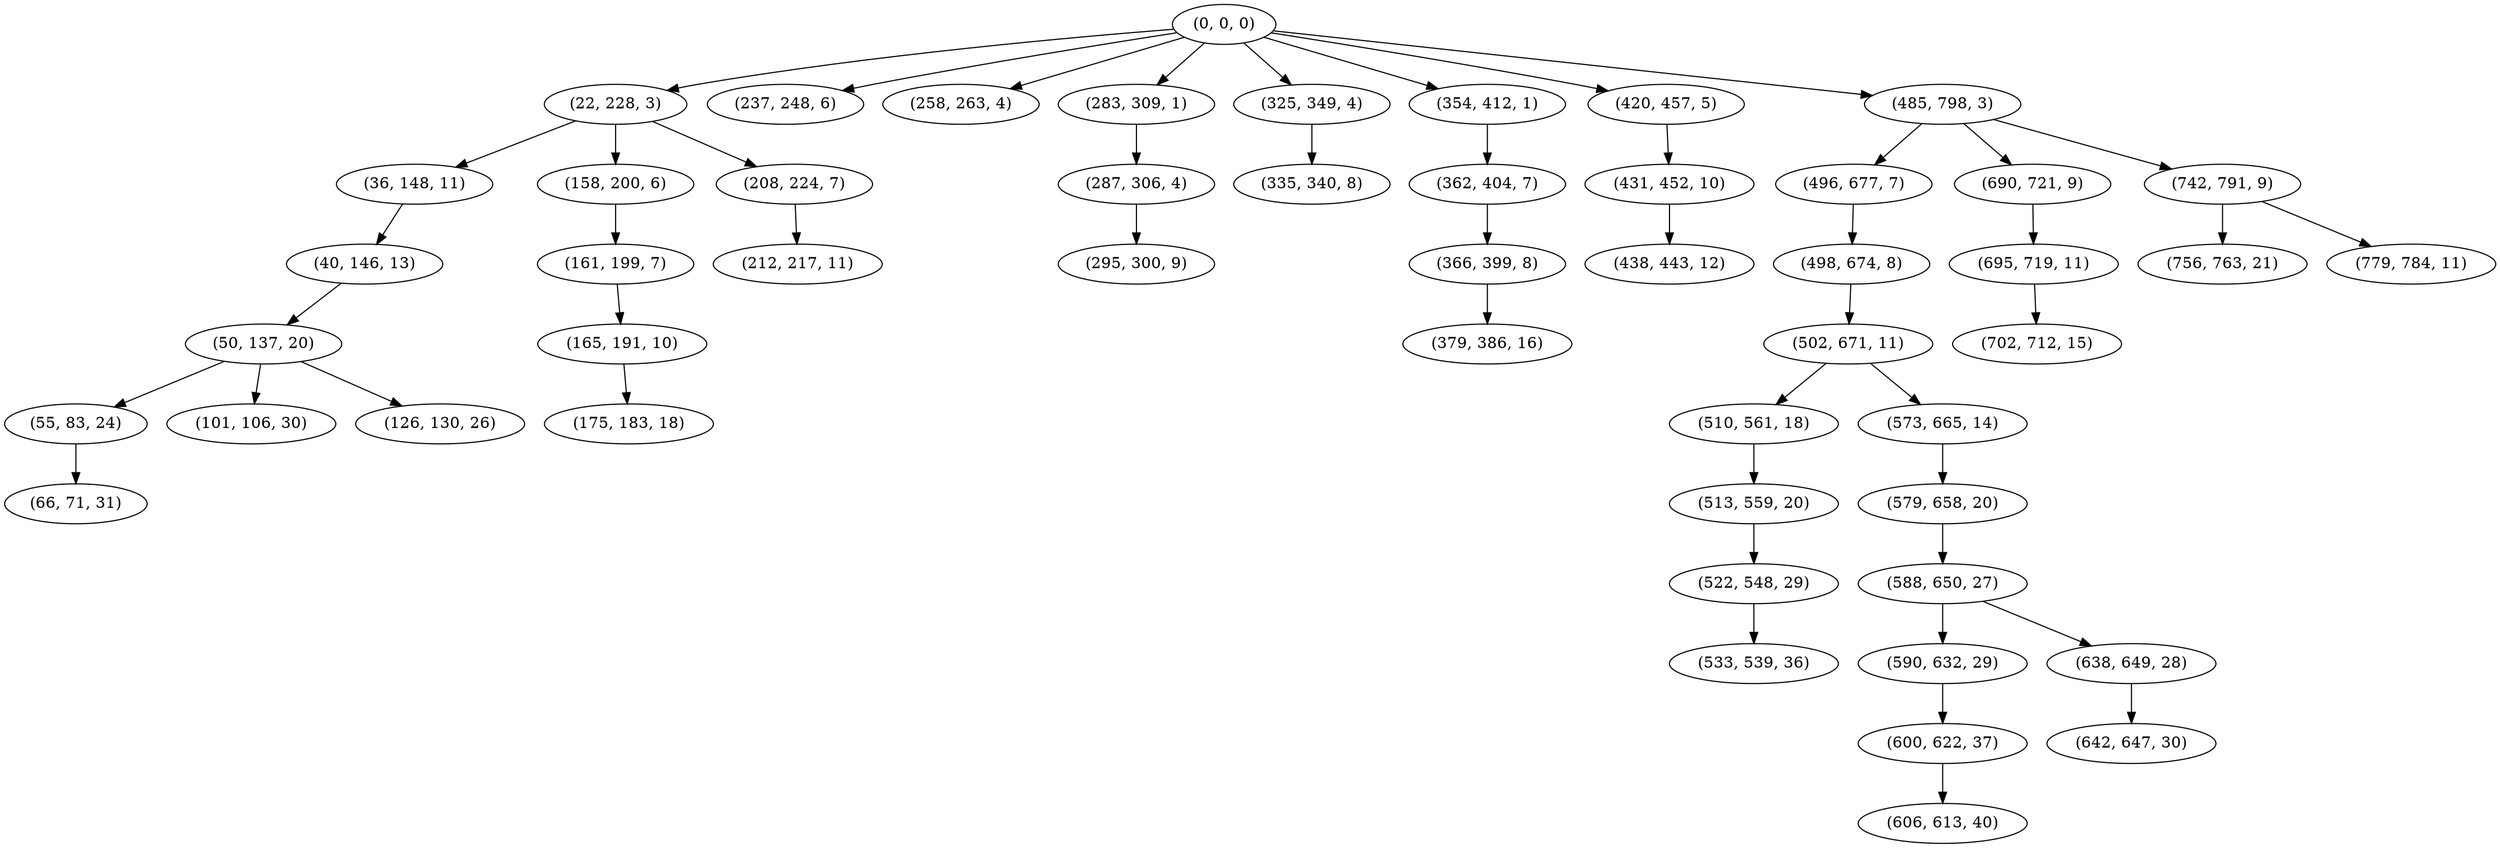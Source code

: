 digraph tree {
    "(0, 0, 0)";
    "(22, 228, 3)";
    "(36, 148, 11)";
    "(40, 146, 13)";
    "(50, 137, 20)";
    "(55, 83, 24)";
    "(66, 71, 31)";
    "(101, 106, 30)";
    "(126, 130, 26)";
    "(158, 200, 6)";
    "(161, 199, 7)";
    "(165, 191, 10)";
    "(175, 183, 18)";
    "(208, 224, 7)";
    "(212, 217, 11)";
    "(237, 248, 6)";
    "(258, 263, 4)";
    "(283, 309, 1)";
    "(287, 306, 4)";
    "(295, 300, 9)";
    "(325, 349, 4)";
    "(335, 340, 8)";
    "(354, 412, 1)";
    "(362, 404, 7)";
    "(366, 399, 8)";
    "(379, 386, 16)";
    "(420, 457, 5)";
    "(431, 452, 10)";
    "(438, 443, 12)";
    "(485, 798, 3)";
    "(496, 677, 7)";
    "(498, 674, 8)";
    "(502, 671, 11)";
    "(510, 561, 18)";
    "(513, 559, 20)";
    "(522, 548, 29)";
    "(533, 539, 36)";
    "(573, 665, 14)";
    "(579, 658, 20)";
    "(588, 650, 27)";
    "(590, 632, 29)";
    "(600, 622, 37)";
    "(606, 613, 40)";
    "(638, 649, 28)";
    "(642, 647, 30)";
    "(690, 721, 9)";
    "(695, 719, 11)";
    "(702, 712, 15)";
    "(742, 791, 9)";
    "(756, 763, 21)";
    "(779, 784, 11)";
    "(0, 0, 0)" -> "(22, 228, 3)";
    "(0, 0, 0)" -> "(237, 248, 6)";
    "(0, 0, 0)" -> "(258, 263, 4)";
    "(0, 0, 0)" -> "(283, 309, 1)";
    "(0, 0, 0)" -> "(325, 349, 4)";
    "(0, 0, 0)" -> "(354, 412, 1)";
    "(0, 0, 0)" -> "(420, 457, 5)";
    "(0, 0, 0)" -> "(485, 798, 3)";
    "(22, 228, 3)" -> "(36, 148, 11)";
    "(22, 228, 3)" -> "(158, 200, 6)";
    "(22, 228, 3)" -> "(208, 224, 7)";
    "(36, 148, 11)" -> "(40, 146, 13)";
    "(40, 146, 13)" -> "(50, 137, 20)";
    "(50, 137, 20)" -> "(55, 83, 24)";
    "(50, 137, 20)" -> "(101, 106, 30)";
    "(50, 137, 20)" -> "(126, 130, 26)";
    "(55, 83, 24)" -> "(66, 71, 31)";
    "(158, 200, 6)" -> "(161, 199, 7)";
    "(161, 199, 7)" -> "(165, 191, 10)";
    "(165, 191, 10)" -> "(175, 183, 18)";
    "(208, 224, 7)" -> "(212, 217, 11)";
    "(283, 309, 1)" -> "(287, 306, 4)";
    "(287, 306, 4)" -> "(295, 300, 9)";
    "(325, 349, 4)" -> "(335, 340, 8)";
    "(354, 412, 1)" -> "(362, 404, 7)";
    "(362, 404, 7)" -> "(366, 399, 8)";
    "(366, 399, 8)" -> "(379, 386, 16)";
    "(420, 457, 5)" -> "(431, 452, 10)";
    "(431, 452, 10)" -> "(438, 443, 12)";
    "(485, 798, 3)" -> "(496, 677, 7)";
    "(485, 798, 3)" -> "(690, 721, 9)";
    "(485, 798, 3)" -> "(742, 791, 9)";
    "(496, 677, 7)" -> "(498, 674, 8)";
    "(498, 674, 8)" -> "(502, 671, 11)";
    "(502, 671, 11)" -> "(510, 561, 18)";
    "(502, 671, 11)" -> "(573, 665, 14)";
    "(510, 561, 18)" -> "(513, 559, 20)";
    "(513, 559, 20)" -> "(522, 548, 29)";
    "(522, 548, 29)" -> "(533, 539, 36)";
    "(573, 665, 14)" -> "(579, 658, 20)";
    "(579, 658, 20)" -> "(588, 650, 27)";
    "(588, 650, 27)" -> "(590, 632, 29)";
    "(588, 650, 27)" -> "(638, 649, 28)";
    "(590, 632, 29)" -> "(600, 622, 37)";
    "(600, 622, 37)" -> "(606, 613, 40)";
    "(638, 649, 28)" -> "(642, 647, 30)";
    "(690, 721, 9)" -> "(695, 719, 11)";
    "(695, 719, 11)" -> "(702, 712, 15)";
    "(742, 791, 9)" -> "(756, 763, 21)";
    "(742, 791, 9)" -> "(779, 784, 11)";
}
